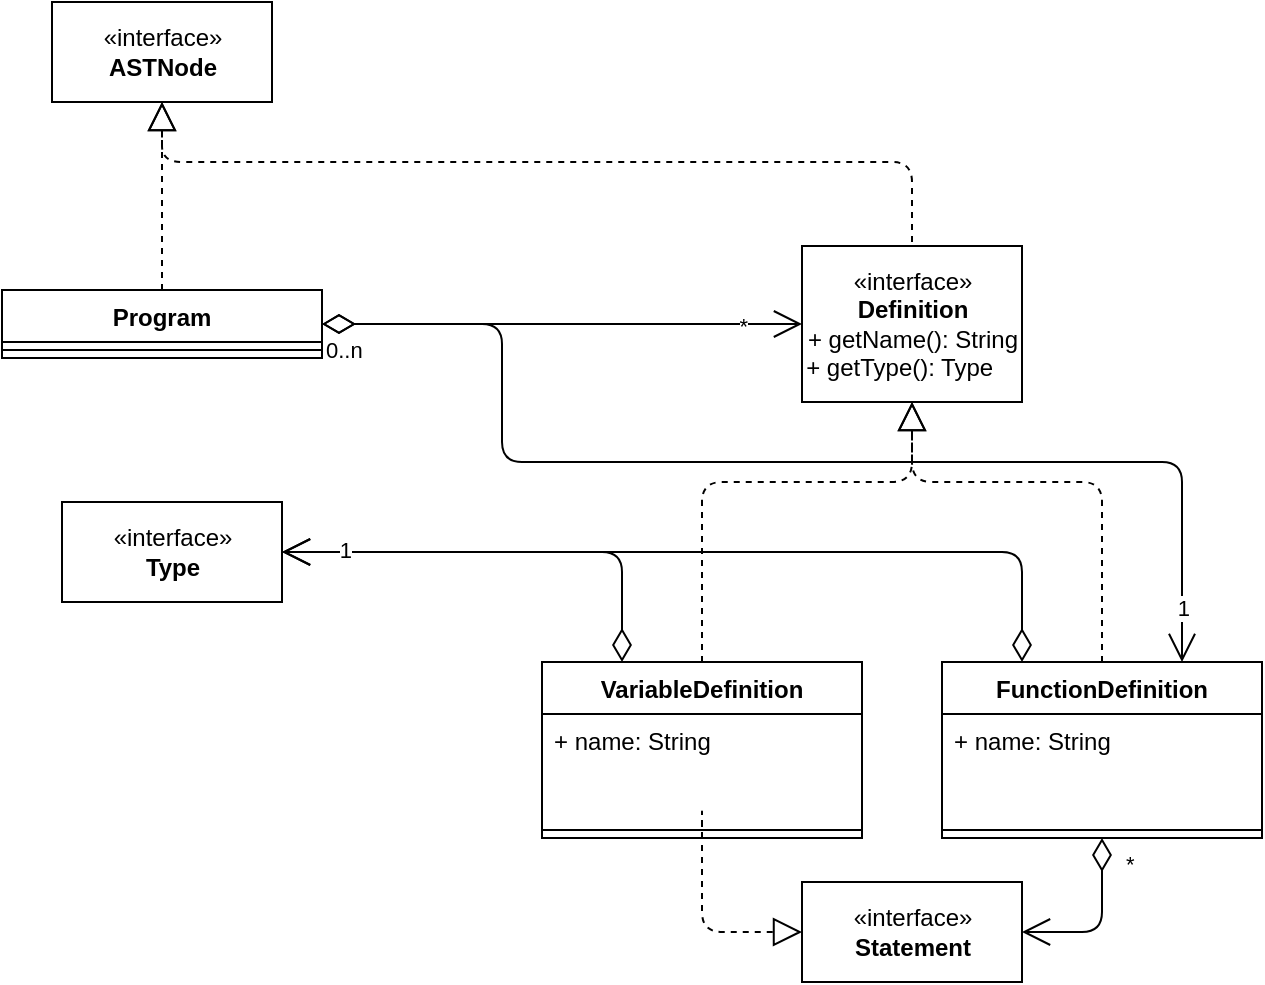 <mxfile version="17.2.4" type="device"><diagram id="PfwSDcjhhosU7woeSbM-" name="Page-1"><mxGraphModel dx="1198" dy="641" grid="1" gridSize="10" guides="1" tooltips="1" connect="1" arrows="1" fold="1" page="1" pageScale="1" pageWidth="827" pageHeight="1169" math="0" shadow="0"><root><mxCell id="0"/><mxCell id="1" parent="0"/><mxCell id="aSM9VlHXMC2oNVCGez7S-1" value="Program" style="swimlane;fontStyle=1;align=center;verticalAlign=top;childLayout=stackLayout;horizontal=1;startSize=26;horizontalStack=0;resizeParent=1;resizeParentMax=0;resizeLast=0;collapsible=1;marginBottom=0;" parent="1" vertex="1"><mxGeometry x="170" y="184" width="160" height="34" as="geometry"/></mxCell><mxCell id="aSM9VlHXMC2oNVCGez7S-3" value="" style="line;strokeWidth=1;fillColor=none;align=left;verticalAlign=middle;spacingTop=-1;spacingLeft=3;spacingRight=3;rotatable=0;labelPosition=right;points=[];portConstraint=eastwest;" parent="aSM9VlHXMC2oNVCGez7S-1" vertex="1"><mxGeometry y="26" width="160" height="8" as="geometry"/></mxCell><mxCell id="aSM9VlHXMC2oNVCGez7S-5" value="«interface»&lt;br&gt;&lt;div&gt;&lt;b&gt;ASTNode&lt;/b&gt;&lt;/div&gt;" style="html=1;" parent="1" vertex="1"><mxGeometry x="195" y="40" width="110" height="50" as="geometry"/></mxCell><mxCell id="aSM9VlHXMC2oNVCGez7S-6" value="" style="endArrow=block;dashed=1;endFill=0;endSize=12;html=1;rounded=0;entryX=0.5;entryY=1;entryDx=0;entryDy=0;exitX=0.5;exitY=0;exitDx=0;exitDy=0;" parent="1" source="aSM9VlHXMC2oNVCGez7S-1" target="aSM9VlHXMC2oNVCGez7S-5" edge="1"><mxGeometry width="160" relative="1" as="geometry"><mxPoint x="170" y="280" as="sourcePoint"/><mxPoint x="330" y="280" as="targetPoint"/></mxGeometry></mxCell><mxCell id="aSM9VlHXMC2oNVCGez7S-8" value="" style="endArrow=block;dashed=1;endFill=0;endSize=12;html=1;rounded=1;entryX=0.5;entryY=1;entryDx=0;entryDy=0;exitX=0.5;exitY=0;exitDx=0;exitDy=0;" parent="1" target="aSM9VlHXMC2oNVCGez7S-5" edge="1"><mxGeometry width="160" relative="1" as="geometry"><mxPoint x="625" y="190" as="sourcePoint"/><mxPoint x="490" y="290" as="targetPoint"/><Array as="points"><mxPoint x="625" y="120"/><mxPoint x="250" y="120"/></Array></mxGeometry></mxCell><mxCell id="aSM9VlHXMC2oNVCGez7S-14" value="VariableDefinition" style="swimlane;fontStyle=1;align=center;verticalAlign=top;childLayout=stackLayout;horizontal=1;startSize=26;horizontalStack=0;resizeParent=1;resizeParentMax=0;resizeLast=0;collapsible=1;marginBottom=0;" parent="1" vertex="1"><mxGeometry x="440" y="370" width="160" height="88" as="geometry"/></mxCell><mxCell id="aSM9VlHXMC2oNVCGez7S-15" value="+ name: String    &#xA;&#xA;" style="text;strokeColor=none;fillColor=none;align=left;verticalAlign=top;spacingLeft=4;spacingRight=4;overflow=hidden;rotatable=0;points=[[0,0.5],[1,0.5]];portConstraint=eastwest;" parent="aSM9VlHXMC2oNVCGez7S-14" vertex="1"><mxGeometry y="26" width="160" height="54" as="geometry"/></mxCell><mxCell id="aSM9VlHXMC2oNVCGez7S-16" value="" style="line;strokeWidth=1;fillColor=none;align=left;verticalAlign=middle;spacingTop=-1;spacingLeft=3;spacingRight=3;rotatable=0;labelPosition=right;points=[];portConstraint=eastwest;" parent="aSM9VlHXMC2oNVCGez7S-14" vertex="1"><mxGeometry y="80" width="160" height="8" as="geometry"/></mxCell><mxCell id="aSM9VlHXMC2oNVCGez7S-18" value="FunctionDefinition" style="swimlane;fontStyle=1;align=center;verticalAlign=top;childLayout=stackLayout;horizontal=1;startSize=26;horizontalStack=0;resizeParent=1;resizeParentMax=0;resizeLast=0;collapsible=1;marginBottom=0;" parent="1" vertex="1"><mxGeometry x="640" y="370" width="160" height="88" as="geometry"/></mxCell><mxCell id="aSM9VlHXMC2oNVCGez7S-19" value="+ name: String" style="text;strokeColor=none;fillColor=none;align=left;verticalAlign=top;spacingLeft=4;spacingRight=4;overflow=hidden;rotatable=0;points=[[0,0.5],[1,0.5]];portConstraint=eastwest;" parent="aSM9VlHXMC2oNVCGez7S-18" vertex="1"><mxGeometry y="26" width="160" height="54" as="geometry"/></mxCell><mxCell id="aSM9VlHXMC2oNVCGez7S-20" value="" style="line;strokeWidth=1;fillColor=none;align=left;verticalAlign=middle;spacingTop=-1;spacingLeft=3;spacingRight=3;rotatable=0;labelPosition=right;points=[];portConstraint=eastwest;" parent="aSM9VlHXMC2oNVCGez7S-18" vertex="1"><mxGeometry y="80" width="160" height="8" as="geometry"/></mxCell><mxCell id="aSM9VlHXMC2oNVCGez7S-26" value="«interface»&lt;br&gt;&lt;div&gt;&lt;b&gt;Definition&lt;br&gt;&lt;/b&gt;&lt;/div&gt;&lt;div&gt;+ getName(): String&lt;br&gt;&lt;/div&gt;&lt;div&gt;+ getType(): Type&amp;nbsp;&amp;nbsp;&amp;nbsp;&amp;nbsp; &lt;br&gt;&lt;/div&gt;" style="html=1;" parent="1" vertex="1"><mxGeometry x="570" y="162" width="110" height="78" as="geometry"/></mxCell><mxCell id="aSM9VlHXMC2oNVCGez7S-27" value="" style="endArrow=block;dashed=1;endFill=0;endSize=12;html=1;rounded=1;entryX=0.5;entryY=1;entryDx=0;entryDy=0;exitX=0.5;exitY=0;exitDx=0;exitDy=0;" parent="1" source="aSM9VlHXMC2oNVCGez7S-18" target="aSM9VlHXMC2oNVCGez7S-26" edge="1"><mxGeometry width="160" relative="1" as="geometry"><mxPoint x="465" y="290" as="sourcePoint"/><mxPoint x="625" y="290" as="targetPoint"/><Array as="points"><mxPoint x="720" y="280"/><mxPoint x="625" y="280"/></Array></mxGeometry></mxCell><mxCell id="aSM9VlHXMC2oNVCGez7S-28" value="" style="endArrow=block;dashed=1;endFill=0;endSize=12;html=1;rounded=1;entryX=0.5;entryY=1;entryDx=0;entryDy=0;exitX=0.5;exitY=0;exitDx=0;exitDy=0;" parent="1" source="aSM9VlHXMC2oNVCGez7S-14" target="aSM9VlHXMC2oNVCGez7S-26" edge="1"><mxGeometry width="160" relative="1" as="geometry"><mxPoint x="340" y="300" as="sourcePoint"/><mxPoint x="500" y="300" as="targetPoint"/><Array as="points"><mxPoint x="520" y="280"/><mxPoint x="625" y="280"/></Array></mxGeometry></mxCell><mxCell id="aSM9VlHXMC2oNVCGez7S-29" value="«interface»&lt;br&gt;&lt;b&gt;Statement&lt;/b&gt;" style="html=1;" parent="1" vertex="1"><mxGeometry x="570" y="480" width="110" height="50" as="geometry"/></mxCell><mxCell id="aSM9VlHXMC2oNVCGez7S-30" value="" style="endArrow=block;dashed=1;endFill=0;endSize=12;html=1;rounded=1;exitX=0.5;exitY=1;exitDx=0;exitDy=0;entryX=0;entryY=0.5;entryDx=0;entryDy=0;" parent="1" source="aSM9VlHXMC2oNVCGez7S-14" target="aSM9VlHXMC2oNVCGez7S-29" edge="1"><mxGeometry width="160" relative="1" as="geometry"><mxPoint x="300" y="290" as="sourcePoint"/><mxPoint x="460" y="290" as="targetPoint"/><Array as="points"><mxPoint x="520" y="440"/><mxPoint x="520" y="505"/></Array></mxGeometry></mxCell><mxCell id="aSM9VlHXMC2oNVCGez7S-31" value="" style="endArrow=open;html=1;endSize=12;startArrow=diamondThin;startSize=14;startFill=0;edgeStyle=orthogonalEdgeStyle;rounded=1;entryX=1;entryY=0.5;entryDx=0;entryDy=0;exitX=0.5;exitY=1;exitDx=0;exitDy=0;" parent="1" source="aSM9VlHXMC2oNVCGez7S-18" target="aSM9VlHXMC2oNVCGez7S-29" edge="1"><mxGeometry relative="1" as="geometry"><mxPoint x="770" y="530" as="sourcePoint"/><mxPoint x="460" y="290" as="targetPoint"/></mxGeometry></mxCell><mxCell id="aSM9VlHXMC2oNVCGez7S-32" value="*" style="edgeLabel;resizable=0;html=1;align=left;verticalAlign=top;" parent="aSM9VlHXMC2oNVCGez7S-31" connectable="0" vertex="1"><mxGeometry x="-1" relative="1" as="geometry"><mxPoint x="10" as="offset"/></mxGeometry></mxCell><mxCell id="exoUNLQMpmmhim0CLq5I-3" value="" style="endArrow=open;html=1;endSize=12;startArrow=diamondThin;startSize=14;startFill=0;edgeStyle=orthogonalEdgeStyle;rounded=1;entryX=0;entryY=0.5;entryDx=0;entryDy=0;exitX=1;exitY=0.5;exitDx=0;exitDy=0;" parent="1" source="aSM9VlHXMC2oNVCGez7S-1" target="aSM9VlHXMC2oNVCGez7S-26" edge="1"><mxGeometry relative="1" as="geometry"><mxPoint x="330" y="290" as="sourcePoint"/><mxPoint x="490" y="290" as="targetPoint"/></mxGeometry></mxCell><mxCell id="exoUNLQMpmmhim0CLq5I-5" value="*" style="edgeLabel;resizable=0;html=1;align=right;verticalAlign=top;" parent="exoUNLQMpmmhim0CLq5I-3" connectable="0" vertex="1"><mxGeometry x="1" relative="1" as="geometry"><mxPoint x="-27" y="-12" as="offset"/></mxGeometry></mxCell><mxCell id="BZhOBN8JdwdTrbJg-9qR-1" value="«interface»&lt;br&gt;&lt;b&gt;Type&lt;/b&gt;" style="html=1;" parent="1" vertex="1"><mxGeometry x="200" y="290" width="110" height="50" as="geometry"/></mxCell><mxCell id="BZhOBN8JdwdTrbJg-9qR-2" value="" style="endArrow=open;html=1;endSize=12;startArrow=diamondThin;startSize=14;startFill=0;edgeStyle=orthogonalEdgeStyle;rounded=1;exitX=0.25;exitY=0;exitDx=0;exitDy=0;entryX=1;entryY=0.5;entryDx=0;entryDy=0;" parent="1" source="aSM9VlHXMC2oNVCGez7S-18" target="BZhOBN8JdwdTrbJg-9qR-1" edge="1"><mxGeometry relative="1" as="geometry"><mxPoint x="400" y="290" as="sourcePoint"/><mxPoint x="560" y="290" as="targetPoint"/></mxGeometry></mxCell><mxCell id="BZhOBN8JdwdTrbJg-9qR-4" value="1" style="edgeLabel;resizable=0;html=1;align=right;verticalAlign=top;" parent="BZhOBN8JdwdTrbJg-9qR-2" connectable="0" vertex="1"><mxGeometry x="1" relative="1" as="geometry"><mxPoint x="35" y="-14" as="offset"/></mxGeometry></mxCell><mxCell id="BZhOBN8JdwdTrbJg-9qR-7" value="" style="endArrow=open;html=1;endSize=12;startArrow=diamondThin;startSize=14;startFill=0;edgeStyle=orthogonalEdgeStyle;rounded=1;exitX=0.25;exitY=0;exitDx=0;exitDy=0;entryX=1;entryY=0.5;entryDx=0;entryDy=0;" parent="1" source="aSM9VlHXMC2oNVCGez7S-14" target="BZhOBN8JdwdTrbJg-9qR-1" edge="1"><mxGeometry relative="1" as="geometry"><mxPoint x="690" y="330" as="sourcePoint"/><mxPoint x="320" y="275" as="targetPoint"/></mxGeometry></mxCell><mxCell id="BZhOBN8JdwdTrbJg-9qR-8" value="1" style="edgeLabel;resizable=0;html=1;align=right;verticalAlign=top;" parent="BZhOBN8JdwdTrbJg-9qR-7" connectable="0" vertex="1"><mxGeometry x="1" relative="1" as="geometry"><mxPoint x="35" y="-14" as="offset"/></mxGeometry></mxCell><mxCell id="IzKkdtU8zh3w7B7QpICM-1" value="" style="endArrow=open;html=1;endSize=12;startArrow=diamondThin;startSize=14;startFill=0;edgeStyle=orthogonalEdgeStyle;rounded=1;entryX=0.75;entryY=0;entryDx=0;entryDy=0;exitX=1;exitY=0.5;exitDx=0;exitDy=0;" parent="1" source="aSM9VlHXMC2oNVCGez7S-1" target="aSM9VlHXMC2oNVCGez7S-18" edge="1"><mxGeometry relative="1" as="geometry"><mxPoint x="330" y="200" as="sourcePoint"/><mxPoint x="490" y="380" as="targetPoint"/><Array as="points"><mxPoint x="420" y="201"/><mxPoint x="420" y="270"/><mxPoint x="760" y="270"/></Array></mxGeometry></mxCell><mxCell id="IzKkdtU8zh3w7B7QpICM-2" value="0..n" style="edgeLabel;resizable=0;html=1;align=left;verticalAlign=top;" parent="IzKkdtU8zh3w7B7QpICM-1" connectable="0" vertex="1"><mxGeometry x="-1" relative="1" as="geometry"/></mxCell><mxCell id="IzKkdtU8zh3w7B7QpICM-3" value="1" style="edgeLabel;resizable=0;html=1;align=right;verticalAlign=top;" parent="IzKkdtU8zh3w7B7QpICM-1" connectable="0" vertex="1"><mxGeometry x="1" relative="1" as="geometry"><mxPoint x="4" y="-40" as="offset"/></mxGeometry></mxCell></root></mxGraphModel></diagram></mxfile>
